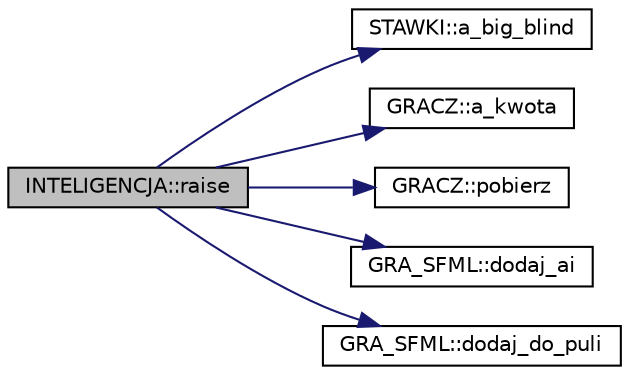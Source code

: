 digraph "INTELIGENCJA::raise"
{
  edge [fontname="Helvetica",fontsize="10",labelfontname="Helvetica",labelfontsize="10"];
  node [fontname="Helvetica",fontsize="10",shape=record];
  rankdir="LR";
  Node73 [label="INTELIGENCJA::raise",height=0.2,width=0.4,color="black", fillcolor="grey75", style="filled", fontcolor="black"];
  Node73 -> Node74 [color="midnightblue",fontsize="10",style="solid",fontname="Helvetica"];
  Node74 [label="STAWKI::a_big_blind",height=0.2,width=0.4,color="black", fillcolor="white", style="filled",URL="$class_s_t_a_w_k_i.html#ade88418b316fcc513a8f635cc6da2a4c"];
  Node73 -> Node75 [color="midnightblue",fontsize="10",style="solid",fontname="Helvetica"];
  Node75 [label="GRACZ::a_kwota",height=0.2,width=0.4,color="black", fillcolor="white", style="filled",URL="$class_g_r_a_c_z.html#a0e57ea7056fbb5021feccd4122ce1911"];
  Node73 -> Node76 [color="midnightblue",fontsize="10",style="solid",fontname="Helvetica"];
  Node76 [label="GRACZ::pobierz",height=0.2,width=0.4,color="black", fillcolor="white", style="filled",URL="$class_g_r_a_c_z.html#a38283523dbd9776caa016ead3a61e7b2"];
  Node73 -> Node77 [color="midnightblue",fontsize="10",style="solid",fontname="Helvetica"];
  Node77 [label="GRA_SFML::dodaj_ai",height=0.2,width=0.4,color="black", fillcolor="white", style="filled",URL="$class_g_r_a___s_f_m_l.html#a2f56c40f3bc52036c386e327d0166d51"];
  Node73 -> Node78 [color="midnightblue",fontsize="10",style="solid",fontname="Helvetica"];
  Node78 [label="GRA_SFML::dodaj_do_puli",height=0.2,width=0.4,color="black", fillcolor="white", style="filled",URL="$class_g_r_a___s_f_m_l.html#a7a832fa932ee8fec61a5224ff228f70c"];
}
